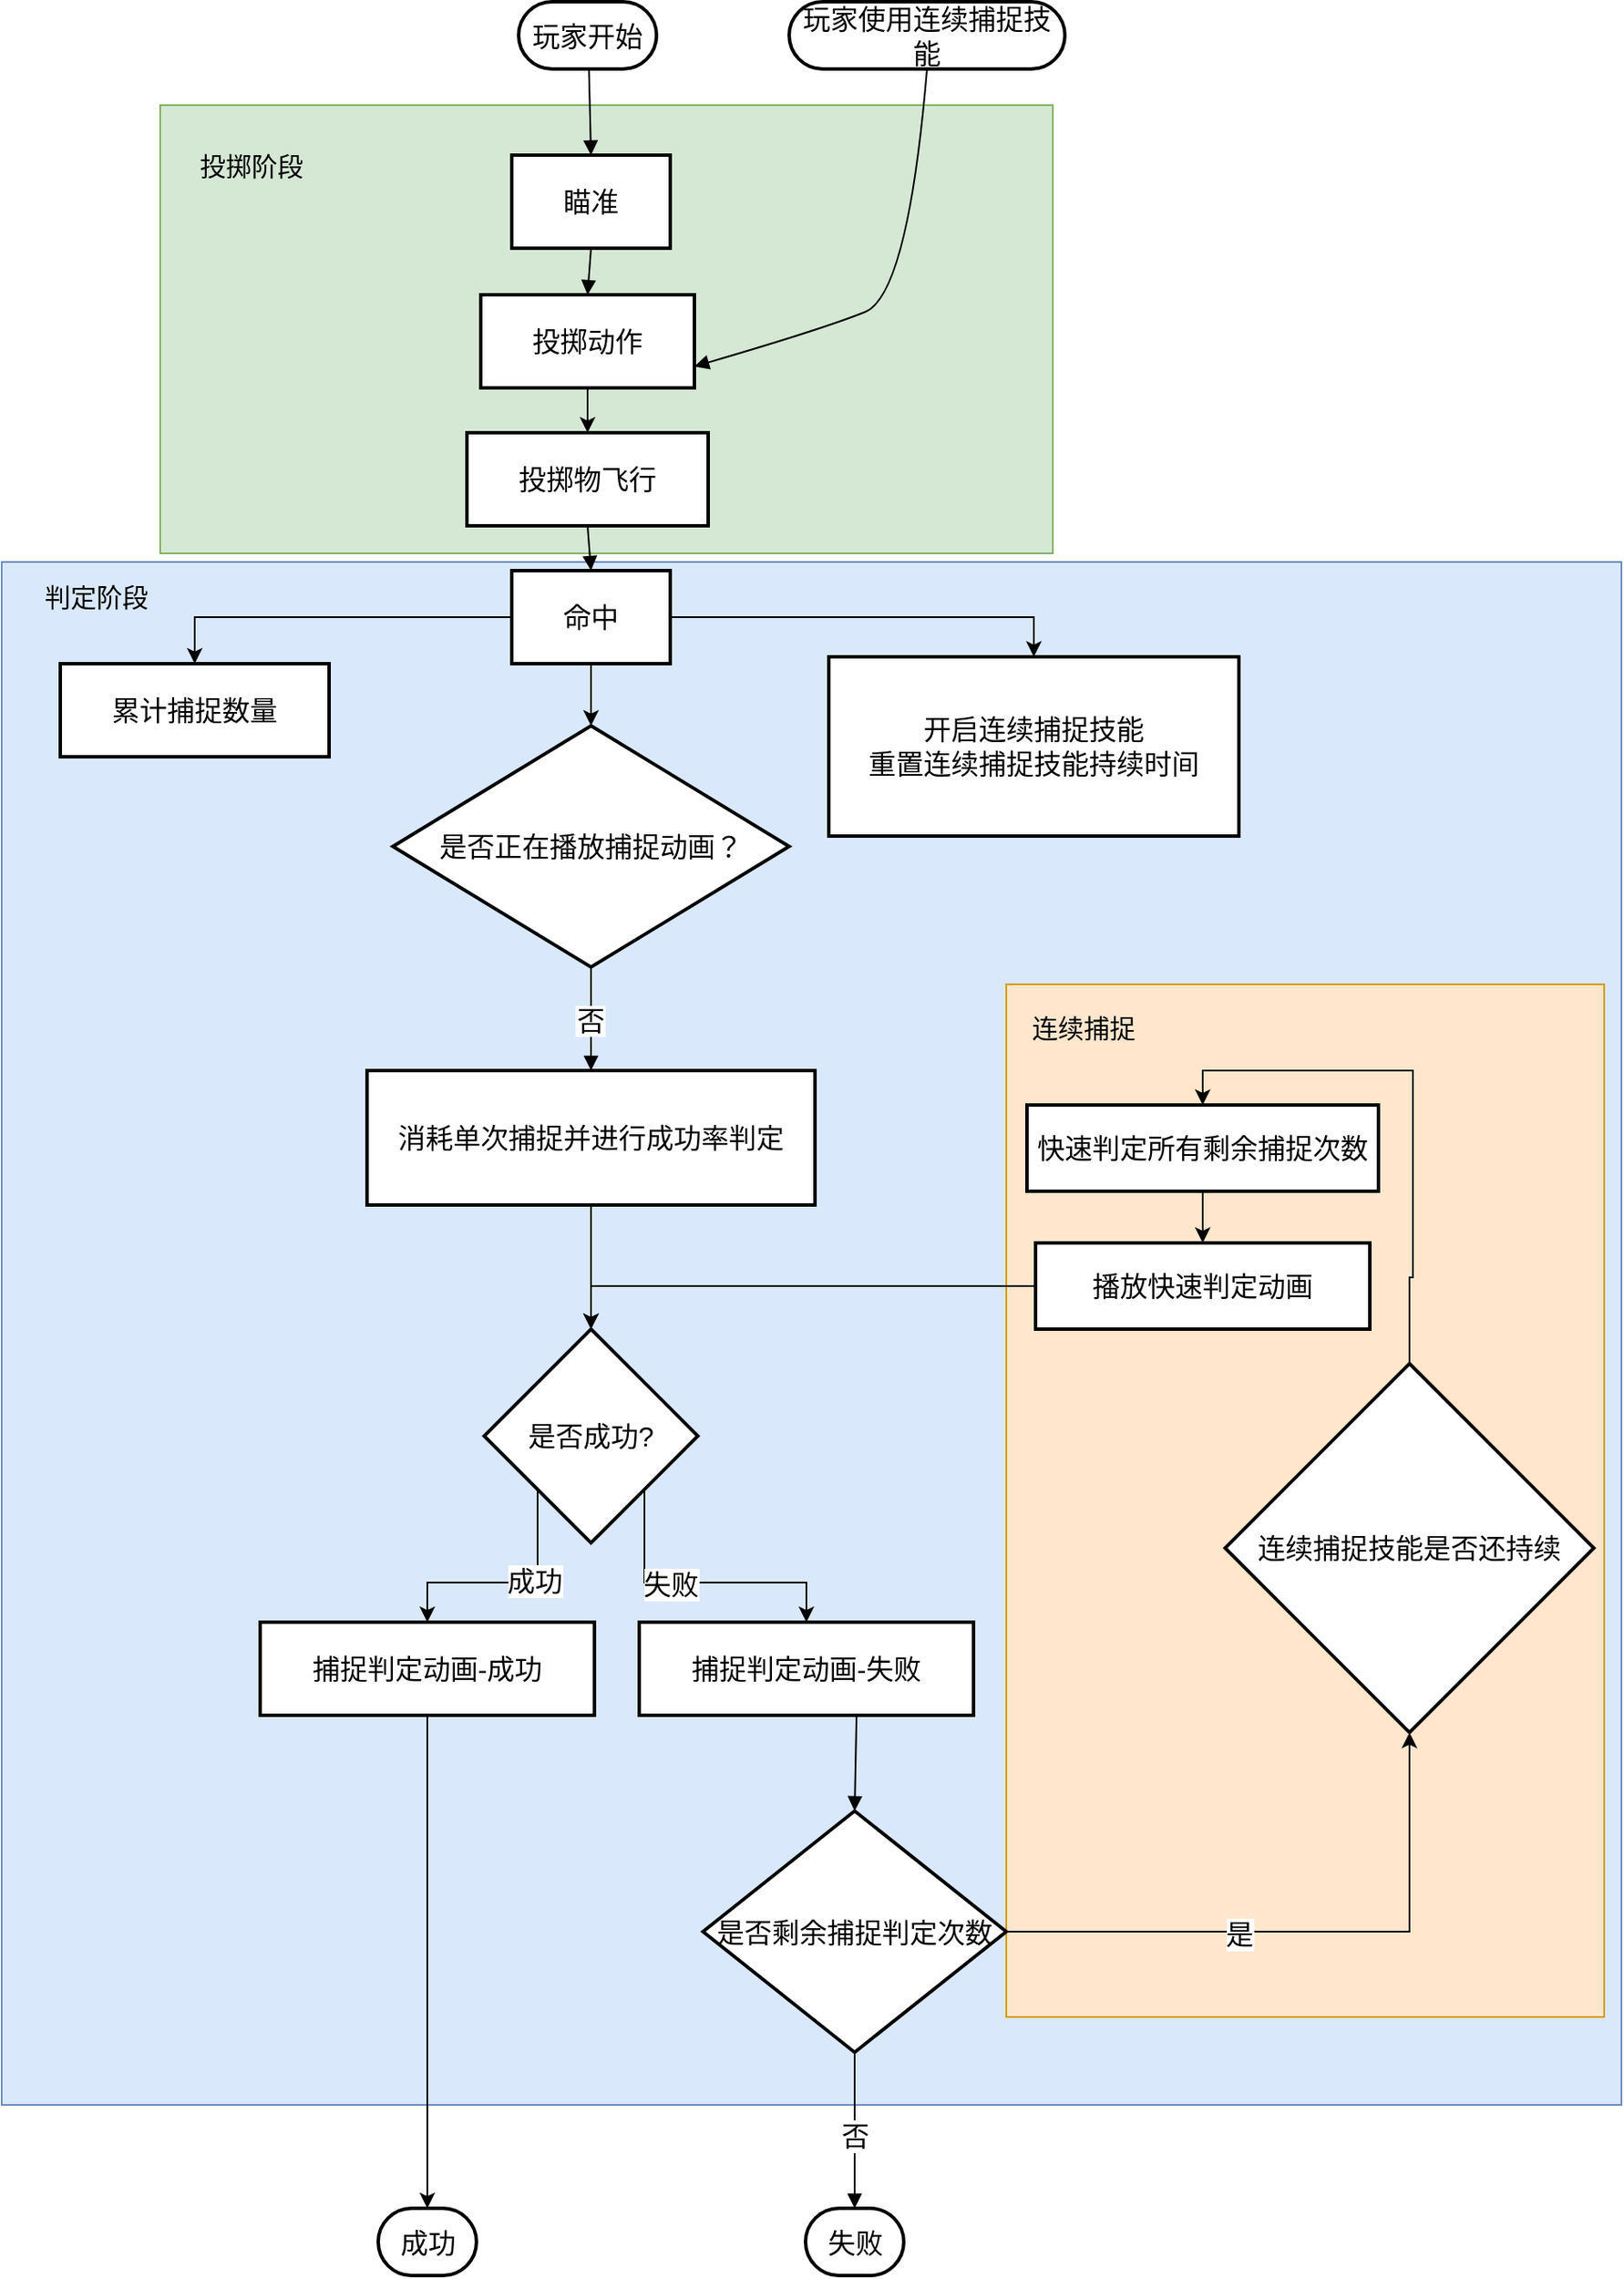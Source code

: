 <mxfile version="26.0.13">
  <diagram name="Page-1" id="9XXEA2IguulLAFdgVuje">
    <mxGraphModel dx="2066" dy="2284" grid="1" gridSize="10" guides="1" tooltips="1" connect="1" arrows="1" fold="1" page="1" pageScale="1" pageWidth="827" pageHeight="1169" math="0" shadow="0">
      <root>
        <mxCell id="0" />
        <mxCell id="1" parent="0" />
        <mxCell id="OKZLcCHCFbsUTMg67d3c-4" value="" style="rounded=0;whiteSpace=wrap;html=1;fillColor=#dae8fc;strokeColor=#6c8ebf;" vertex="1" parent="1">
          <mxGeometry y="325" width="940" height="895" as="geometry" />
        </mxCell>
        <mxCell id="OKZLcCHCFbsUTMg67d3c-6" value="" style="rounded=0;whiteSpace=wrap;html=1;fillColor=#ffe6cc;strokeColor=#d79b00;" vertex="1" parent="1">
          <mxGeometry x="583" y="570" width="347" height="599" as="geometry" />
        </mxCell>
        <mxCell id="OKZLcCHCFbsUTMg67d3c-1" value="" style="rounded=0;whiteSpace=wrap;html=1;fillColor=#d5e8d4;strokeColor=#82b366;" vertex="1" parent="1">
          <mxGeometry x="92" y="60" width="518" height="260" as="geometry" />
        </mxCell>
        <mxCell id="AYY9m108aF4hBV7hNJnA-1" value="玩家开始" style="rounded=1;whiteSpace=wrap;arcSize=50;strokeWidth=2;fontSize=16;" parent="1" vertex="1">
          <mxGeometry x="300" width="80" height="39" as="geometry" />
        </mxCell>
        <mxCell id="AYY9m108aF4hBV7hNJnA-2" value="瞄准" style="whiteSpace=wrap;strokeWidth=2;fontSize=16;" parent="1" vertex="1">
          <mxGeometry x="296" y="89" width="92" height="54" as="geometry" />
        </mxCell>
        <mxCell id="AYY9m108aF4hBV7hNJnA-67" style="edgeStyle=orthogonalEdgeStyle;rounded=0;orthogonalLoop=1;jettySize=auto;html=1;exitX=0.5;exitY=1;exitDx=0;exitDy=0;entryX=0.5;entryY=0;entryDx=0;entryDy=0;fontSize=16;" parent="1" source="AYY9m108aF4hBV7hNJnA-3" target="AYY9m108aF4hBV7hNJnA-4" edge="1">
          <mxGeometry relative="1" as="geometry" />
        </mxCell>
        <mxCell id="AYY9m108aF4hBV7hNJnA-3" value="投掷动作" style="whiteSpace=wrap;strokeWidth=2;fontSize=16;" parent="1" vertex="1">
          <mxGeometry x="278" y="170" width="124" height="54" as="geometry" />
        </mxCell>
        <mxCell id="AYY9m108aF4hBV7hNJnA-4" value="投掷物飞行" style="whiteSpace=wrap;strokeWidth=2;fontSize=16;" parent="1" vertex="1">
          <mxGeometry x="270" y="250" width="140" height="54" as="geometry" />
        </mxCell>
        <mxCell id="AYY9m108aF4hBV7hNJnA-5" value="捕捉判定动画-失败" style="whiteSpace=wrap;strokeWidth=2;fontSize=16;" parent="1" vertex="1">
          <mxGeometry x="370" y="940" width="194" height="54" as="geometry" />
        </mxCell>
        <mxCell id="AYY9m108aF4hBV7hNJnA-6" value="成功" style="rounded=1;whiteSpace=wrap;arcSize=50;strokeWidth=2;fontSize=16;" parent="1" vertex="1">
          <mxGeometry x="218.5" y="1280" width="57" height="39" as="geometry" />
        </mxCell>
        <mxCell id="AYY9m108aF4hBV7hNJnA-65" style="edgeStyle=orthogonalEdgeStyle;rounded=0;orthogonalLoop=1;jettySize=auto;html=1;exitX=1;exitY=0.5;exitDx=0;exitDy=0;entryX=0.5;entryY=1;entryDx=0;entryDy=0;fontSize=16;" parent="1" source="AYY9m108aF4hBV7hNJnA-7" target="AYY9m108aF4hBV7hNJnA-45" edge="1">
          <mxGeometry relative="1" as="geometry" />
        </mxCell>
        <mxCell id="AYY9m108aF4hBV7hNJnA-66" value="是" style="edgeLabel;html=1;align=center;verticalAlign=middle;resizable=0;points=[];fontSize=16;" parent="AYY9m108aF4hBV7hNJnA-65" vertex="1" connectable="0">
          <mxGeometry x="-0.229" y="-1" relative="1" as="geometry">
            <mxPoint as="offset" />
          </mxGeometry>
        </mxCell>
        <mxCell id="AYY9m108aF4hBV7hNJnA-7" value="是否剩余捕捉判定次数" style="rhombus;strokeWidth=2;whiteSpace=wrap;fontSize=16;" parent="1" vertex="1">
          <mxGeometry x="407" y="1049.5" width="176" height="140" as="geometry" />
        </mxCell>
        <mxCell id="AYY9m108aF4hBV7hNJnA-58" style="edgeStyle=orthogonalEdgeStyle;rounded=0;orthogonalLoop=1;jettySize=auto;html=1;exitX=1;exitY=1;exitDx=0;exitDy=0;entryX=0.5;entryY=0;entryDx=0;entryDy=0;fontSize=16;" parent="1" source="AYY9m108aF4hBV7hNJnA-8" target="AYY9m108aF4hBV7hNJnA-5" edge="1">
          <mxGeometry relative="1" as="geometry" />
        </mxCell>
        <mxCell id="AYY9m108aF4hBV7hNJnA-59" value="失败" style="edgeLabel;html=1;align=center;verticalAlign=middle;resizable=0;points=[];fontSize=16;" parent="AYY9m108aF4hBV7hNJnA-58" vertex="1" connectable="0">
          <mxGeometry x="-0.191" y="-1" relative="1" as="geometry">
            <mxPoint as="offset" />
          </mxGeometry>
        </mxCell>
        <mxCell id="AYY9m108aF4hBV7hNJnA-60" style="edgeStyle=orthogonalEdgeStyle;rounded=0;orthogonalLoop=1;jettySize=auto;html=1;exitX=0;exitY=1;exitDx=0;exitDy=0;entryX=0.5;entryY=0;entryDx=0;entryDy=0;fontSize=16;" parent="1" source="AYY9m108aF4hBV7hNJnA-8" target="AYY9m108aF4hBV7hNJnA-9" edge="1">
          <mxGeometry relative="1" as="geometry" />
        </mxCell>
        <mxCell id="AYY9m108aF4hBV7hNJnA-61" value="成功" style="edgeLabel;html=1;align=center;verticalAlign=middle;resizable=0;points=[];fontSize=16;" parent="AYY9m108aF4hBV7hNJnA-60" vertex="1" connectable="0">
          <mxGeometry x="-0.198" y="-1" relative="1" as="geometry">
            <mxPoint as="offset" />
          </mxGeometry>
        </mxCell>
        <mxCell id="AYY9m108aF4hBV7hNJnA-8" value="是否成功?" style="rhombus;strokeWidth=2;whiteSpace=wrap;fontSize=16;" parent="1" vertex="1">
          <mxGeometry x="280" y="770" width="124" height="124" as="geometry" />
        </mxCell>
        <mxCell id="AYY9m108aF4hBV7hNJnA-64" style="edgeStyle=orthogonalEdgeStyle;rounded=0;orthogonalLoop=1;jettySize=auto;html=1;entryX=0.5;entryY=0;entryDx=0;entryDy=0;fontSize=16;" parent="1" source="AYY9m108aF4hBV7hNJnA-9" target="AYY9m108aF4hBV7hNJnA-6" edge="1">
          <mxGeometry relative="1" as="geometry" />
        </mxCell>
        <mxCell id="AYY9m108aF4hBV7hNJnA-9" value="捕捉判定动画-成功" style="whiteSpace=wrap;strokeWidth=2;fontSize=16;" parent="1" vertex="1">
          <mxGeometry x="150" y="940" width="194" height="54" as="geometry" />
        </mxCell>
        <mxCell id="AYY9m108aF4hBV7hNJnA-51" style="edgeStyle=orthogonalEdgeStyle;rounded=0;orthogonalLoop=1;jettySize=auto;html=1;exitX=1;exitY=0.5;exitDx=0;exitDy=0;entryX=0.5;entryY=0;entryDx=0;entryDy=0;fontSize=16;" parent="1" source="AYY9m108aF4hBV7hNJnA-10" target="AYY9m108aF4hBV7hNJnA-14" edge="1">
          <mxGeometry relative="1" as="geometry" />
        </mxCell>
        <mxCell id="AYY9m108aF4hBV7hNJnA-52" style="edgeStyle=orthogonalEdgeStyle;rounded=0;orthogonalLoop=1;jettySize=auto;html=1;exitX=0;exitY=0.5;exitDx=0;exitDy=0;entryX=0.5;entryY=0;entryDx=0;entryDy=0;fontSize=16;" parent="1" source="AYY9m108aF4hBV7hNJnA-10" target="AYY9m108aF4hBV7hNJnA-11" edge="1">
          <mxGeometry relative="1" as="geometry" />
        </mxCell>
        <mxCell id="AYY9m108aF4hBV7hNJnA-53" style="edgeStyle=orthogonalEdgeStyle;rounded=0;orthogonalLoop=1;jettySize=auto;html=1;entryX=0.5;entryY=0;entryDx=0;entryDy=0;fontSize=16;" parent="1" source="AYY9m108aF4hBV7hNJnA-10" target="AYY9m108aF4hBV7hNJnA-13" edge="1">
          <mxGeometry relative="1" as="geometry" />
        </mxCell>
        <mxCell id="AYY9m108aF4hBV7hNJnA-10" value="命中" style="whiteSpace=wrap;strokeWidth=2;fontSize=16;" parent="1" vertex="1">
          <mxGeometry x="296" y="330" width="92" height="54" as="geometry" />
        </mxCell>
        <mxCell id="AYY9m108aF4hBV7hNJnA-11" value="累计捕捉数量" style="whiteSpace=wrap;strokeWidth=2;fontSize=16;" parent="1" vertex="1">
          <mxGeometry x="34" y="384" width="156" height="54" as="geometry" />
        </mxCell>
        <mxCell id="AYY9m108aF4hBV7hNJnA-13" value="是否正在播放捕捉动画？" style="rhombus;strokeWidth=2;whiteSpace=wrap;fontSize=16;" parent="1" vertex="1">
          <mxGeometry x="227" y="420" width="230" height="140" as="geometry" />
        </mxCell>
        <mxCell id="AYY9m108aF4hBV7hNJnA-14" value="开启连续捕捉技能&#xa;重置连续捕捉技能持续时间" style="whiteSpace=wrap;strokeWidth=2;fontSize=16;" parent="1" vertex="1">
          <mxGeometry x="480" y="380" width="238" height="104" as="geometry" />
        </mxCell>
        <mxCell id="AYY9m108aF4hBV7hNJnA-54" style="edgeStyle=orthogonalEdgeStyle;rounded=0;orthogonalLoop=1;jettySize=auto;html=1;entryX=0.5;entryY=0;entryDx=0;entryDy=0;fontSize=16;" parent="1" source="AYY9m108aF4hBV7hNJnA-16" target="AYY9m108aF4hBV7hNJnA-8" edge="1">
          <mxGeometry relative="1" as="geometry" />
        </mxCell>
        <mxCell id="AYY9m108aF4hBV7hNJnA-16" value="消耗单次捕捉并进行成功率判定" style="whiteSpace=wrap;strokeWidth=2;fontSize=16;" parent="1" vertex="1">
          <mxGeometry x="212" y="620" width="260" height="78" as="geometry" />
        </mxCell>
        <mxCell id="AYY9m108aF4hBV7hNJnA-17" value="" style="curved=1;startArrow=none;endArrow=block;exitX=0.51;exitY=1;entryX=0.5;entryY=0;rounded=0;fontSize=16;" parent="1" source="AYY9m108aF4hBV7hNJnA-1" target="AYY9m108aF4hBV7hNJnA-2" edge="1">
          <mxGeometry relative="1" as="geometry">
            <Array as="points" />
          </mxGeometry>
        </mxCell>
        <mxCell id="AYY9m108aF4hBV7hNJnA-18" value="" style="curved=1;startArrow=none;endArrow=block;exitX=0.5;exitY=1;entryX=0.5;entryY=0;rounded=0;fontSize=16;" parent="1" source="AYY9m108aF4hBV7hNJnA-2" target="AYY9m108aF4hBV7hNJnA-3" edge="1">
          <mxGeometry relative="1" as="geometry">
            <Array as="points" />
          </mxGeometry>
        </mxCell>
        <mxCell id="AYY9m108aF4hBV7hNJnA-21" value="" style="curved=1;startArrow=none;endArrow=block;exitX=0.65;exitY=1;entryX=0.5;entryY=0;rounded=0;entryDx=0;entryDy=0;fontSize=16;" parent="1" source="AYY9m108aF4hBV7hNJnA-5" target="AYY9m108aF4hBV7hNJnA-7" edge="1">
          <mxGeometry relative="1" as="geometry">
            <Array as="points" />
          </mxGeometry>
        </mxCell>
        <mxCell id="AYY9m108aF4hBV7hNJnA-25" value="" style="curved=1;startArrow=none;endArrow=block;exitX=0.5;exitY=1;entryX=0.5;entryY=0;rounded=0;fontSize=16;" parent="1" source="AYY9m108aF4hBV7hNJnA-4" target="AYY9m108aF4hBV7hNJnA-10" edge="1">
          <mxGeometry relative="1" as="geometry">
            <Array as="points" />
          </mxGeometry>
        </mxCell>
        <mxCell id="AYY9m108aF4hBV7hNJnA-31" value="" style="curved=1;startArrow=none;endArrow=block;exitX=0.5;exitY=1;entryX=1;entryY=0.77;rounded=0;exitDx=0;exitDy=0;fontSize=16;" parent="1" source="AYY9m108aF4hBV7hNJnA-41" target="AYY9m108aF4hBV7hNJnA-3" edge="1">
          <mxGeometry relative="1" as="geometry">
            <Array as="points">
              <mxPoint x="526" y="170" />
              <mxPoint x="476" y="190" />
            </Array>
            <mxPoint x="776" y="101.08" as="sourcePoint" />
          </mxGeometry>
        </mxCell>
        <mxCell id="AYY9m108aF4hBV7hNJnA-33" value="否" style="curved=1;startArrow=none;endArrow=block;exitX=0.5;exitY=1;entryX=0.5;entryY=0;rounded=0;fontSize=16;" parent="1" source="AYY9m108aF4hBV7hNJnA-13" target="AYY9m108aF4hBV7hNJnA-16" edge="1">
          <mxGeometry relative="1" as="geometry">
            <Array as="points" />
          </mxGeometry>
        </mxCell>
        <mxCell id="AYY9m108aF4hBV7hNJnA-38" value="" style="curved=1;startArrow=none;endArrow=block;exitX=0.5;exitY=1;rounded=0;exitDx=0;exitDy=0;entryX=0.5;entryY=0;entryDx=0;entryDy=0;fontSize=16;" parent="1" source="AYY9m108aF4hBV7hNJnA-7" target="AYY9m108aF4hBV7hNJnA-68" edge="1">
          <mxGeometry relative="1" as="geometry">
            <Array as="points" />
            <mxPoint x="263" y="1354" as="sourcePoint" />
            <mxPoint x="310" y="1340" as="targetPoint" />
          </mxGeometry>
        </mxCell>
        <mxCell id="AYY9m108aF4hBV7hNJnA-39" value="否" style="edgeLabel;html=1;align=center;verticalAlign=middle;resizable=0;points=[];fontSize=16;" parent="AYY9m108aF4hBV7hNJnA-38" vertex="1" connectable="0">
          <mxGeometry x="0.07" relative="1" as="geometry">
            <mxPoint as="offset" />
          </mxGeometry>
        </mxCell>
        <mxCell id="AYY9m108aF4hBV7hNJnA-41" value="玩家使用连续捕捉技能" style="rounded=1;whiteSpace=wrap;arcSize=50;strokeWidth=2;fontSize=16;" parent="1" vertex="1">
          <mxGeometry x="457" width="160" height="39" as="geometry" />
        </mxCell>
        <mxCell id="OKZLcCHCFbsUTMg67d3c-8" style="edgeStyle=orthogonalEdgeStyle;rounded=0;orthogonalLoop=1;jettySize=auto;html=1;exitX=0.5;exitY=0;exitDx=0;exitDy=0;entryX=0.5;entryY=0;entryDx=0;entryDy=0;" edge="1" parent="1" source="AYY9m108aF4hBV7hNJnA-45" target="AYY9m108aF4hBV7hNJnA-47">
          <mxGeometry relative="1" as="geometry" />
        </mxCell>
        <mxCell id="AYY9m108aF4hBV7hNJnA-45" value="连续捕捉技能是否还持续" style="rhombus;strokeWidth=2;whiteSpace=wrap;fontSize=16;" parent="1" vertex="1">
          <mxGeometry x="710" y="790" width="214" height="214" as="geometry" />
        </mxCell>
        <mxCell id="AYY9m108aF4hBV7hNJnA-63" style="edgeStyle=orthogonalEdgeStyle;rounded=0;orthogonalLoop=1;jettySize=auto;html=1;entryX=0.5;entryY=0;entryDx=0;entryDy=0;fontSize=16;" parent="1" source="AYY9m108aF4hBV7hNJnA-47" target="AYY9m108aF4hBV7hNJnA-49" edge="1">
          <mxGeometry relative="1" as="geometry" />
        </mxCell>
        <mxCell id="AYY9m108aF4hBV7hNJnA-47" value="快速判定所有剩余捕捉次数" style="whiteSpace=wrap;strokeWidth=2;fontSize=16;" parent="1" vertex="1">
          <mxGeometry x="595" y="640" width="204" height="50" as="geometry" />
        </mxCell>
        <mxCell id="AYY9m108aF4hBV7hNJnA-50" style="edgeStyle=orthogonalEdgeStyle;rounded=0;orthogonalLoop=1;jettySize=auto;html=1;entryX=0.5;entryY=0;entryDx=0;entryDy=0;fontSize=16;" parent="1" source="AYY9m108aF4hBV7hNJnA-49" target="AYY9m108aF4hBV7hNJnA-8" edge="1">
          <mxGeometry relative="1" as="geometry" />
        </mxCell>
        <mxCell id="AYY9m108aF4hBV7hNJnA-68" value="失败" style="rounded=1;whiteSpace=wrap;arcSize=50;strokeWidth=2;fontSize=16;" parent="1" vertex="1">
          <mxGeometry x="466.5" y="1280" width="57" height="39" as="geometry" />
        </mxCell>
        <mxCell id="OKZLcCHCFbsUTMg67d3c-3" value="&lt;font style=&quot;font-size: 15px;&quot;&gt;投掷阶段&lt;/font&gt;" style="text;html=1;align=center;verticalAlign=middle;whiteSpace=wrap;rounded=0;" vertex="1" parent="1">
          <mxGeometry x="100" y="80" width="90" height="30" as="geometry" />
        </mxCell>
        <mxCell id="OKZLcCHCFbsUTMg67d3c-5" value="&lt;font style=&quot;font-size: 15px;&quot;&gt;判定阶段&lt;/font&gt;" style="text;html=1;align=center;verticalAlign=middle;whiteSpace=wrap;rounded=0;" vertex="1" parent="1">
          <mxGeometry x="10" y="330" width="90" height="30" as="geometry" />
        </mxCell>
        <mxCell id="AYY9m108aF4hBV7hNJnA-49" value="播放快速判定动画" style="whiteSpace=wrap;strokeWidth=2;fontSize=16;" parent="1" vertex="1">
          <mxGeometry x="600" y="720" width="194" height="50" as="geometry" />
        </mxCell>
        <mxCell id="OKZLcCHCFbsUTMg67d3c-9" value="&lt;span style=&quot;font-size: 15px;&quot;&gt;连续捕捉&lt;/span&gt;" style="text;html=1;align=center;verticalAlign=middle;whiteSpace=wrap;rounded=0;" vertex="1" parent="1">
          <mxGeometry x="583" y="580" width="90" height="30" as="geometry" />
        </mxCell>
      </root>
    </mxGraphModel>
  </diagram>
</mxfile>
